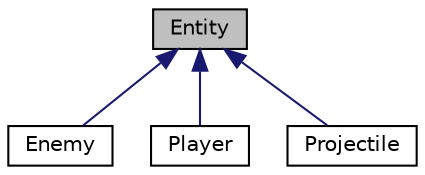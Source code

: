 digraph "Entity"
{
 // LATEX_PDF_SIZE
  edge [fontname="Helvetica",fontsize="10",labelfontname="Helvetica",labelfontsize="10"];
  node [fontname="Helvetica",fontsize="10",shape=record];
  Node1 [label="Entity",height=0.2,width=0.4,color="black", fillcolor="grey75", style="filled", fontcolor="black",tooltip=" "];
  Node1 -> Node2 [dir="back",color="midnightblue",fontsize="10",style="solid"];
  Node2 [label="Enemy",height=0.2,width=0.4,color="black", fillcolor="white", style="filled",URL="$classEnemy.html",tooltip=" "];
  Node1 -> Node3 [dir="back",color="midnightblue",fontsize="10",style="solid"];
  Node3 [label="Player",height=0.2,width=0.4,color="black", fillcolor="white", style="filled",URL="$classPlayer.html",tooltip=" "];
  Node1 -> Node4 [dir="back",color="midnightblue",fontsize="10",style="solid"];
  Node4 [label="Projectile",height=0.2,width=0.4,color="black", fillcolor="white", style="filled",URL="$classProjectile.html",tooltip=" "];
}
